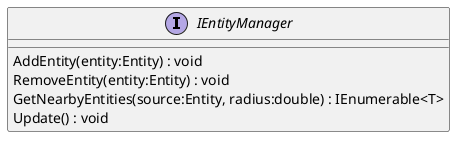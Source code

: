 @startuml
interface IEntityManager {
    AddEntity(entity:Entity) : void
    RemoveEntity(entity:Entity) : void
    GetNearbyEntities(source:Entity, radius:double) : IEnumerable<T>
    Update() : void
}
@enduml
